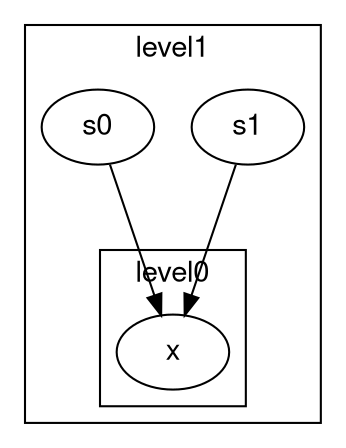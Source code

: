digraph unix {
  graph [nodesep = 0.25; ranksep=1];
  fontname="Helvetica,Arial,sans-serif"
  node [fontname="Helvetica,Arial,sans-serif"]
  edge [fontname="Helvetica,Arial,sans-serif"]
  subgraph cluster_level1_4 {
    label = "level1"; // scope
    s1_5 [
      label = "s1"; // node
    ];
    s0_6 [
      label = "s0"; // node
    ];
    subgraph cluster_level0_5 {
      label = "level0"; // scope
      x_7 [
        label = "x"; // node
      ];
      
    }
    
  }
  "s1_5" -> "x_7";
  "s0_6" -> "x_7";
}
